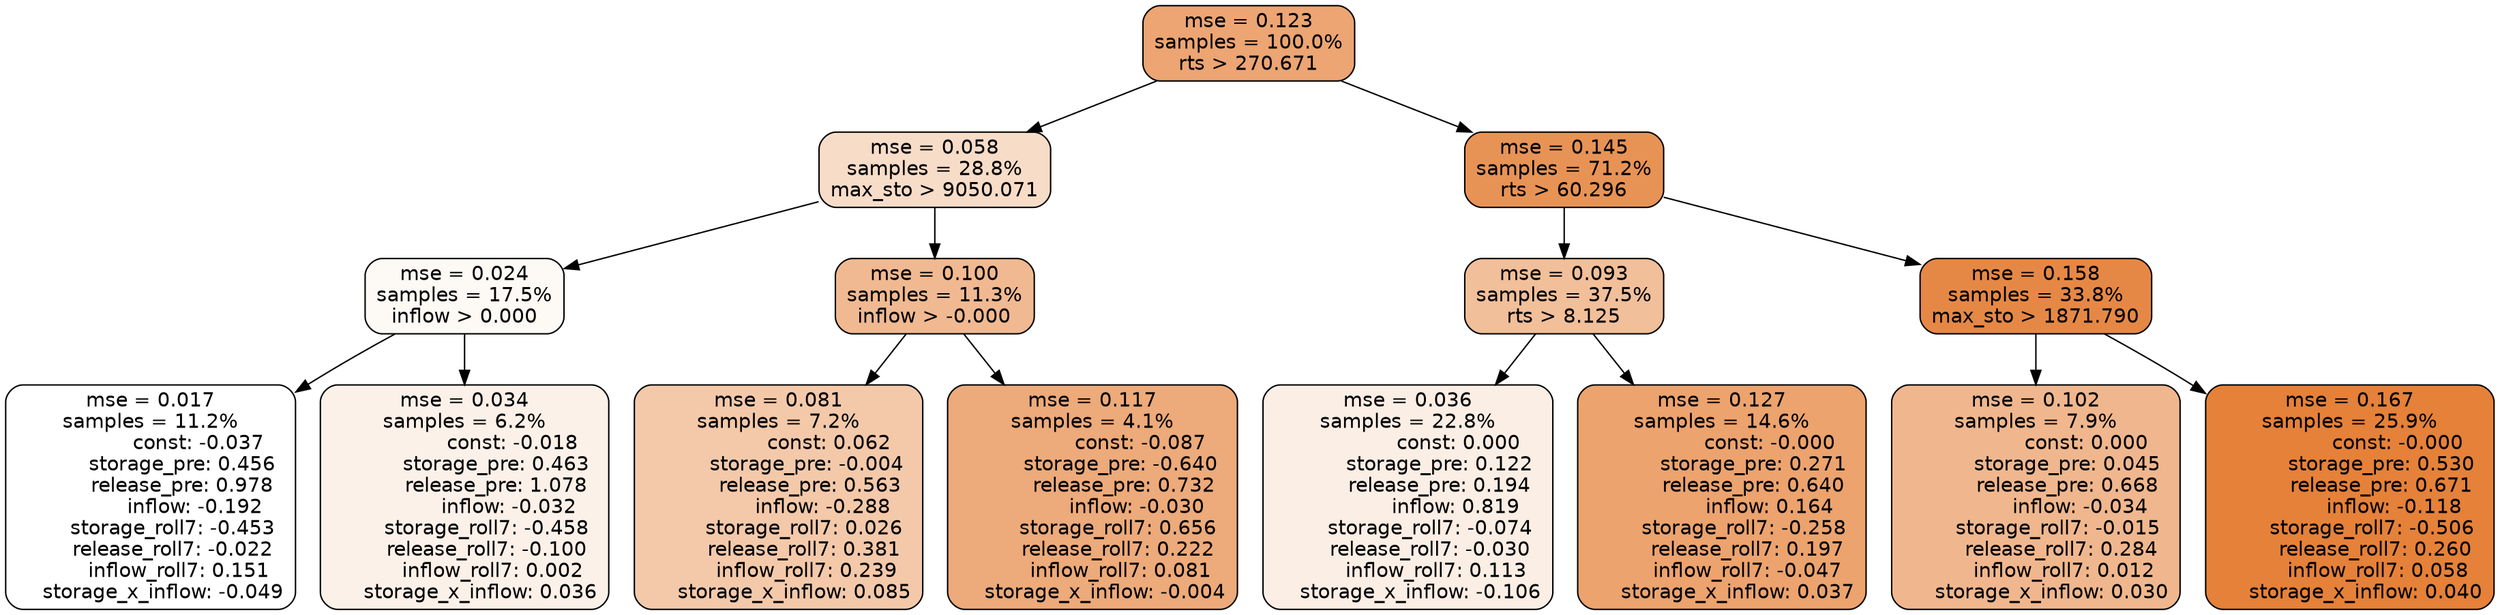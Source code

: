 digraph tree {
node [shape=rectangle, style="filled, rounded", color="black", fontname=helvetica] ;
edge [fontname=helvetica] ;
	"0" [label="mse = 0.123
samples = 100.0%
rts > 270.671", fillcolor="#eca573"]
	"8" [label="mse = 0.058
samples = 28.8%
max_sto > 9050.071", fillcolor="#f7dcc8"]
	"1" [label="mse = 0.145
samples = 71.2%
rts > 60.296", fillcolor="#e89356"]
	"9" [label="mse = 0.024
samples = 17.5%
inflow > 0.000", fillcolor="#fdf9f5"]
	"12" [label="mse = 0.100
samples = 11.3%
inflow > -0.000", fillcolor="#f0b991"]
	"2" [label="mse = 0.093
samples = 37.5%
rts > 8.125", fillcolor="#f1bf9a"]
	"5" [label="mse = 0.158
samples = 33.8%
max_sto > 1871.790", fillcolor="#e68845"]
	"10" [label="mse = 0.017
samples = 11.2%
               const: -0.037
          storage_pre: 0.456
          release_pre: 0.978
              inflow: -0.192
       storage_roll7: -0.453
       release_roll7: -0.022
         inflow_roll7: 0.151
    storage_x_inflow: -0.049", fillcolor="#ffffff"]
	"11" [label="mse = 0.034
samples = 6.2%
               const: -0.018
          storage_pre: 0.463
          release_pre: 1.078
              inflow: -0.032
       storage_roll7: -0.458
       release_roll7: -0.100
         inflow_roll7: 0.002
     storage_x_inflow: 0.036", fillcolor="#fcf1e9"]
	"13" [label="mse = 0.081
samples = 7.2%
                const: 0.062
         storage_pre: -0.004
          release_pre: 0.563
              inflow: -0.288
        storage_roll7: 0.026
        release_roll7: 0.381
         inflow_roll7: 0.239
     storage_x_inflow: 0.085", fillcolor="#f3c9aa"]
	"14" [label="mse = 0.117
samples = 4.1%
               const: -0.087
         storage_pre: -0.640
          release_pre: 0.732
              inflow: -0.030
        storage_roll7: 0.656
        release_roll7: 0.222
         inflow_roll7: 0.081
    storage_x_inflow: -0.004", fillcolor="#edaa7a"]
	"3" [label="mse = 0.036
samples = 22.8%
                const: 0.000
          storage_pre: 0.122
          release_pre: 0.194
               inflow: 0.819
       storage_roll7: -0.074
       release_roll7: -0.030
         inflow_roll7: 0.113
    storage_x_inflow: -0.106", fillcolor="#fbeee5"]
	"4" [label="mse = 0.127
samples = 14.6%
               const: -0.000
          storage_pre: 0.271
          release_pre: 0.640
               inflow: 0.164
       storage_roll7: -0.258
        release_roll7: 0.197
        inflow_roll7: -0.047
     storage_x_inflow: 0.037", fillcolor="#eca36e"]
	"7" [label="mse = 0.102
samples = 7.9%
                const: 0.000
          storage_pre: 0.045
          release_pre: 0.668
              inflow: -0.034
       storage_roll7: -0.015
        release_roll7: 0.284
         inflow_roll7: 0.012
     storage_x_inflow: 0.030", fillcolor="#f0b78e"]
	"6" [label="mse = 0.167
samples = 25.9%
               const: -0.000
          storage_pre: 0.530
          release_pre: 0.671
              inflow: -0.118
       storage_roll7: -0.506
        release_roll7: 0.260
         inflow_roll7: 0.058
     storage_x_inflow: 0.040", fillcolor="#e58139"]

	"0" -> "1"
	"0" -> "8"
	"8" -> "9"
	"8" -> "12"
	"1" -> "2"
	"1" -> "5"
	"9" -> "10"
	"9" -> "11"
	"12" -> "13"
	"12" -> "14"
	"2" -> "3"
	"2" -> "4"
	"5" -> "6"
	"5" -> "7"
}